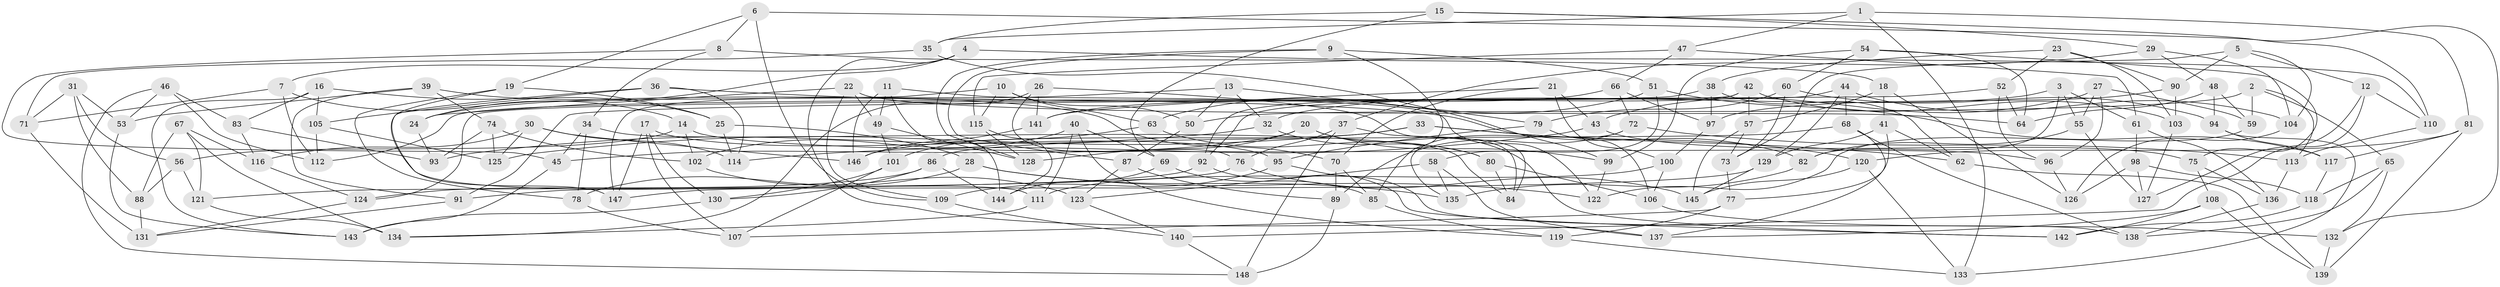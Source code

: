 // Generated by graph-tools (version 1.1) at 2025/57/03/09/25 04:57:37]
// undirected, 148 vertices, 296 edges
graph export_dot {
graph [start="1"]
  node [color=gray90,style=filled];
  1;
  2;
  3;
  4;
  5;
  6;
  7;
  8;
  9;
  10;
  11;
  12;
  13;
  14;
  15;
  16;
  17;
  18;
  19;
  20;
  21;
  22;
  23;
  24;
  25;
  26;
  27;
  28;
  29;
  30;
  31;
  32;
  33;
  34;
  35;
  36;
  37;
  38;
  39;
  40;
  41;
  42;
  43;
  44;
  45;
  46;
  47;
  48;
  49;
  50;
  51;
  52;
  53;
  54;
  55;
  56;
  57;
  58;
  59;
  60;
  61;
  62;
  63;
  64;
  65;
  66;
  67;
  68;
  69;
  70;
  71;
  72;
  73;
  74;
  75;
  76;
  77;
  78;
  79;
  80;
  81;
  82;
  83;
  84;
  85;
  86;
  87;
  88;
  89;
  90;
  91;
  92;
  93;
  94;
  95;
  96;
  97;
  98;
  99;
  100;
  101;
  102;
  103;
  104;
  105;
  106;
  107;
  108;
  109;
  110;
  111;
  112;
  113;
  114;
  115;
  116;
  117;
  118;
  119;
  120;
  121;
  122;
  123;
  124;
  125;
  126;
  127;
  128;
  129;
  130;
  131;
  132;
  133;
  134;
  135;
  136;
  137;
  138;
  139;
  140;
  141;
  142;
  143;
  144;
  145;
  146;
  147;
  148;
  1 -- 81;
  1 -- 133;
  1 -- 47;
  1 -- 35;
  2 -- 50;
  2 -- 59;
  2 -- 113;
  2 -- 65;
  3 -- 55;
  3 -- 82;
  3 -- 32;
  3 -- 61;
  4 -- 24;
  4 -- 7;
  4 -- 110;
  4 -- 137;
  5 -- 12;
  5 -- 73;
  5 -- 90;
  5 -- 104;
  6 -- 19;
  6 -- 132;
  6 -- 109;
  6 -- 8;
  7 -- 112;
  7 -- 14;
  7 -- 71;
  8 -- 18;
  8 -- 45;
  8 -- 34;
  9 -- 87;
  9 -- 85;
  9 -- 128;
  9 -- 51;
  10 -- 63;
  10 -- 50;
  10 -- 147;
  10 -- 115;
  11 -- 146;
  11 -- 49;
  11 -- 144;
  11 -- 122;
  12 -- 127;
  12 -- 110;
  12 -- 140;
  13 -- 79;
  13 -- 32;
  13 -- 50;
  13 -- 24;
  14 -- 96;
  14 -- 56;
  14 -- 102;
  15 -- 29;
  15 -- 35;
  15 -- 110;
  15 -- 69;
  16 -- 25;
  16 -- 105;
  16 -- 143;
  16 -- 83;
  17 -- 107;
  17 -- 130;
  17 -- 95;
  17 -- 147;
  18 -- 57;
  18 -- 126;
  18 -- 41;
  19 -- 111;
  19 -- 78;
  19 -- 25;
  20 -- 45;
  20 -- 99;
  20 -- 142;
  20 -- 128;
  21 -- 70;
  21 -- 100;
  21 -- 141;
  21 -- 43;
  22 -- 109;
  22 -- 49;
  22 -- 24;
  22 -- 64;
  23 -- 103;
  23 -- 52;
  23 -- 90;
  23 -- 38;
  24 -- 93;
  25 -- 28;
  25 -- 114;
  26 -- 84;
  26 -- 134;
  26 -- 141;
  26 -- 76;
  27 -- 55;
  27 -- 96;
  27 -- 59;
  27 -- 43;
  28 -- 122;
  28 -- 135;
  28 -- 78;
  29 -- 37;
  29 -- 48;
  29 -- 104;
  30 -- 146;
  30 -- 125;
  30 -- 116;
  30 -- 114;
  31 -- 56;
  31 -- 88;
  31 -- 53;
  31 -- 71;
  32 -- 80;
  32 -- 93;
  33 -- 120;
  33 -- 146;
  33 -- 62;
  33 -- 125;
  34 -- 78;
  34 -- 45;
  34 -- 84;
  35 -- 71;
  35 -- 99;
  36 -- 82;
  36 -- 147;
  36 -- 105;
  36 -- 114;
  37 -- 148;
  37 -- 76;
  37 -- 84;
  38 -- 97;
  38 -- 112;
  38 -- 62;
  39 -- 70;
  39 -- 74;
  39 -- 53;
  39 -- 91;
  40 -- 119;
  40 -- 69;
  40 -- 102;
  40 -- 111;
  41 -- 62;
  41 -- 77;
  41 -- 129;
  42 -- 57;
  42 -- 92;
  42 -- 124;
  42 -- 103;
  43 -- 75;
  43 -- 114;
  44 -- 68;
  44 -- 129;
  44 -- 92;
  44 -- 104;
  45 -- 143;
  46 -- 53;
  46 -- 112;
  46 -- 83;
  46 -- 148;
  47 -- 61;
  47 -- 115;
  47 -- 66;
  48 -- 59;
  48 -- 94;
  48 -- 64;
  49 -- 128;
  49 -- 101;
  50 -- 87;
  51 -- 117;
  51 -- 58;
  51 -- 63;
  52 -- 91;
  52 -- 96;
  52 -- 64;
  53 -- 143;
  54 -- 64;
  54 -- 75;
  54 -- 99;
  54 -- 60;
  55 -- 82;
  55 -- 127;
  56 -- 121;
  56 -- 88;
  57 -- 145;
  57 -- 73;
  58 -- 137;
  58 -- 135;
  58 -- 123;
  59 -- 122;
  60 -- 94;
  60 -- 79;
  60 -- 73;
  61 -- 98;
  61 -- 136;
  62 -- 139;
  63 -- 101;
  63 -- 80;
  65 -- 118;
  65 -- 138;
  65 -- 132;
  66 -- 72;
  66 -- 97;
  66 -- 141;
  67 -- 88;
  67 -- 121;
  67 -- 116;
  67 -- 134;
  68 -- 138;
  68 -- 86;
  68 -- 137;
  69 -- 85;
  69 -- 144;
  70 -- 89;
  70 -- 85;
  71 -- 131;
  72 -- 113;
  72 -- 89;
  72 -- 135;
  73 -- 77;
  74 -- 102;
  74 -- 125;
  74 -- 93;
  75 -- 108;
  75 -- 136;
  76 -- 145;
  76 -- 91;
  77 -- 107;
  77 -- 119;
  78 -- 107;
  79 -- 95;
  79 -- 106;
  80 -- 106;
  80 -- 84;
  81 -- 139;
  81 -- 117;
  81 -- 120;
  82 -- 135;
  83 -- 116;
  83 -- 93;
  85 -- 119;
  86 -- 144;
  86 -- 124;
  86 -- 130;
  87 -- 89;
  87 -- 123;
  88 -- 131;
  89 -- 148;
  90 -- 103;
  90 -- 97;
  91 -- 131;
  92 -- 121;
  92 -- 142;
  94 -- 133;
  94 -- 117;
  95 -- 109;
  95 -- 138;
  96 -- 126;
  97 -- 100;
  98 -- 126;
  98 -- 118;
  98 -- 127;
  99 -- 122;
  100 -- 106;
  100 -- 111;
  101 -- 107;
  101 -- 130;
  102 -- 123;
  103 -- 127;
  104 -- 126;
  105 -- 125;
  105 -- 112;
  106 -- 132;
  108 -- 137;
  108 -- 139;
  108 -- 142;
  109 -- 140;
  110 -- 113;
  111 -- 134;
  113 -- 136;
  115 -- 128;
  115 -- 144;
  116 -- 124;
  117 -- 118;
  118 -- 142;
  119 -- 133;
  120 -- 133;
  120 -- 145;
  121 -- 134;
  123 -- 140;
  124 -- 131;
  129 -- 147;
  129 -- 145;
  130 -- 143;
  132 -- 139;
  136 -- 138;
  140 -- 148;
  141 -- 146;
}

